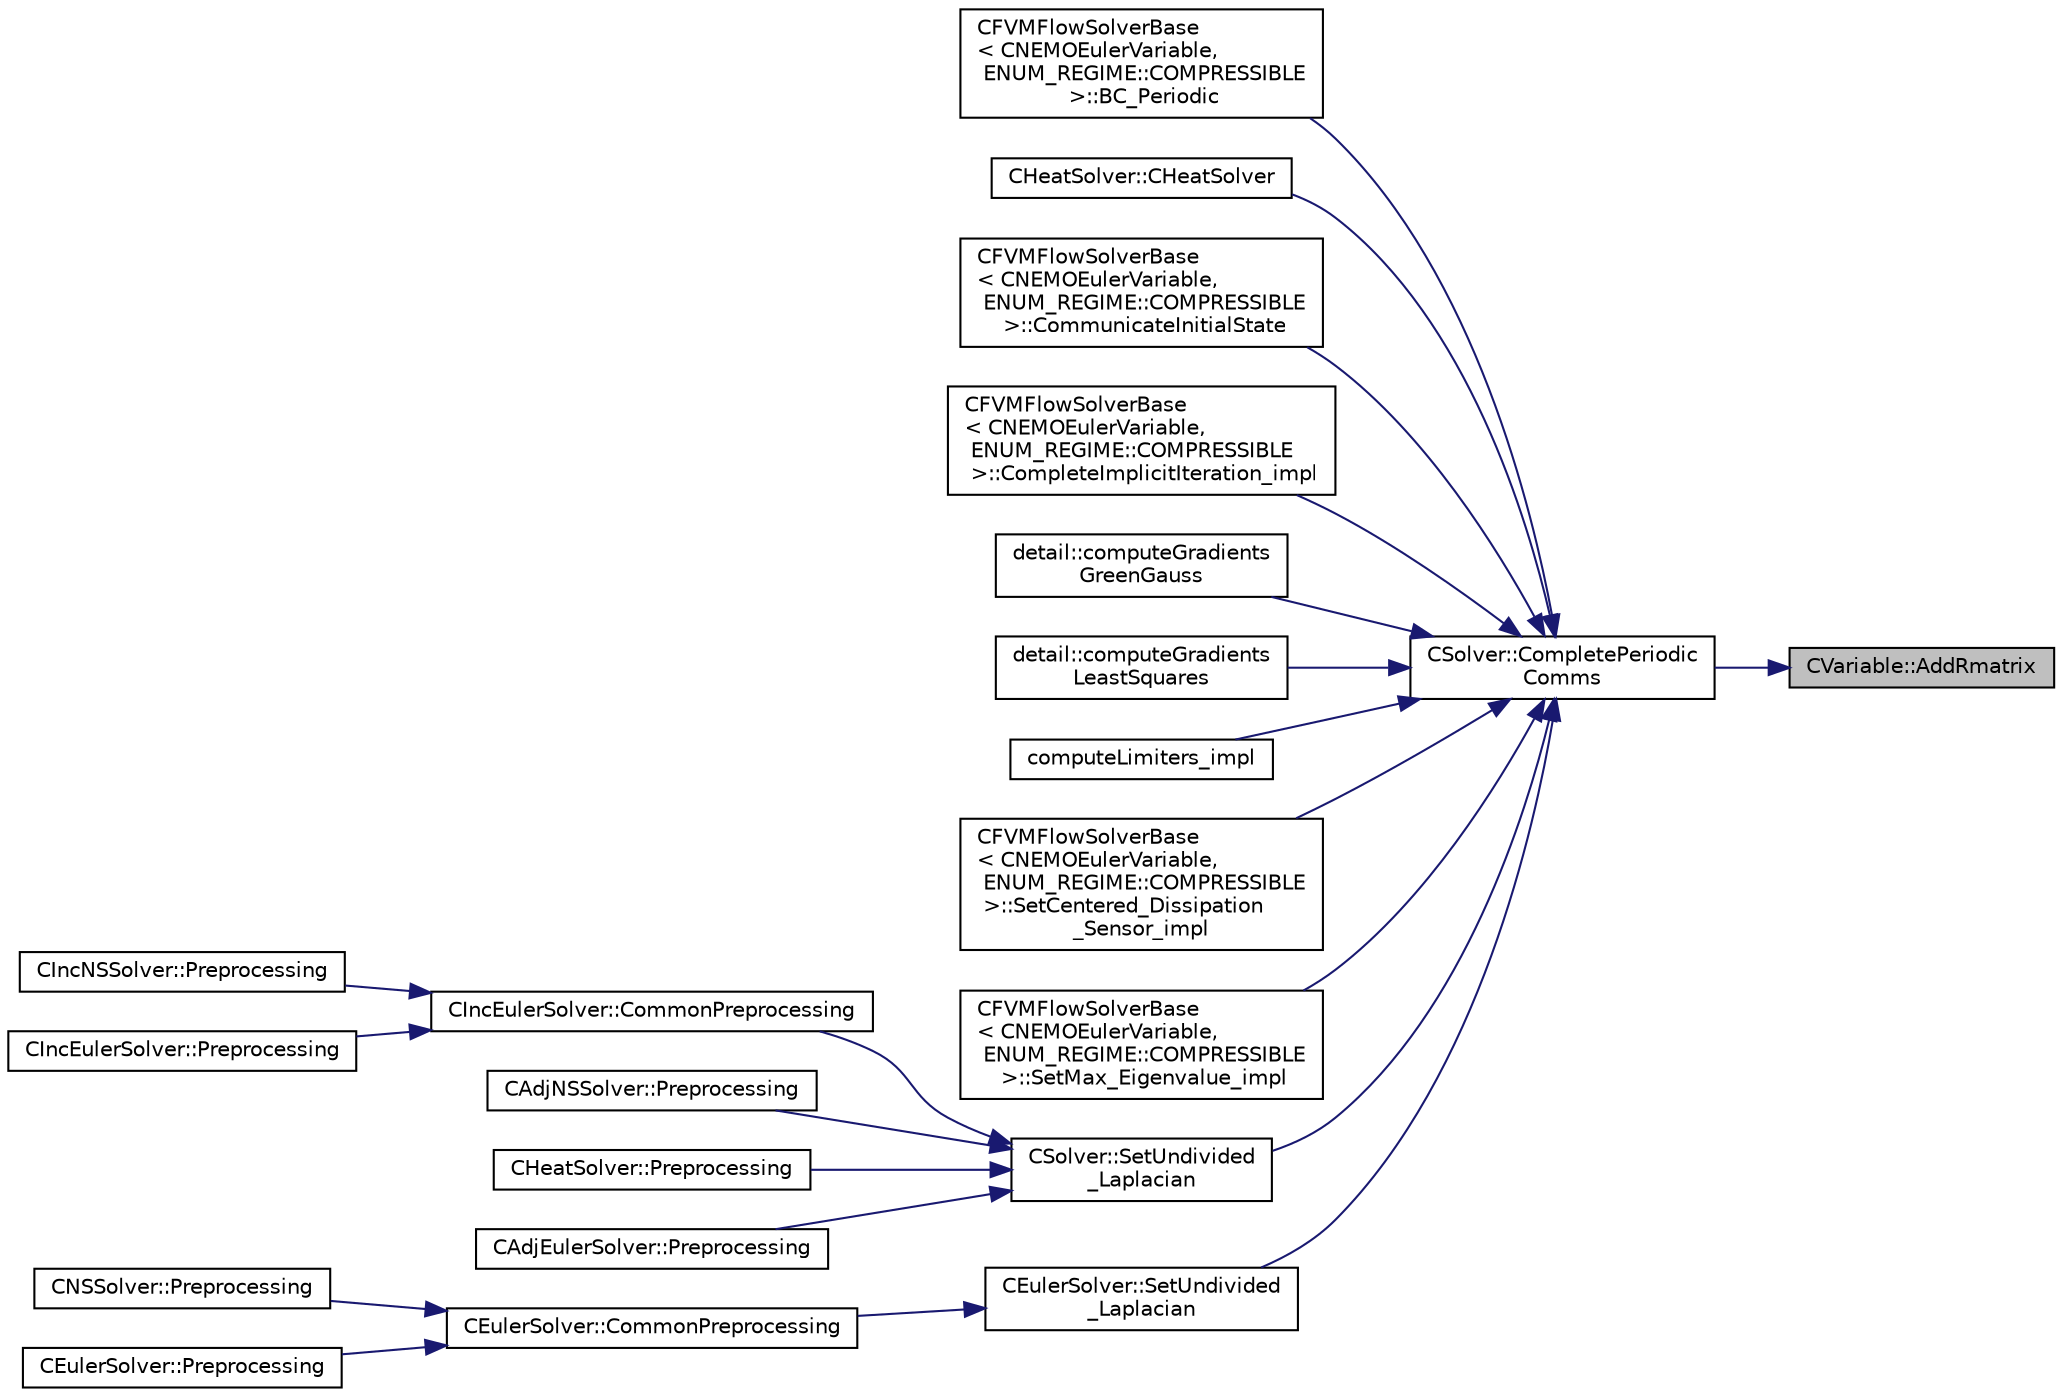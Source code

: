 digraph "CVariable::AddRmatrix"
{
 // LATEX_PDF_SIZE
  edge [fontname="Helvetica",fontsize="10",labelfontname="Helvetica",labelfontsize="10"];
  node [fontname="Helvetica",fontsize="10",shape=record];
  rankdir="RL";
  Node1 [label="CVariable::AddRmatrix",height=0.2,width=0.4,color="black", fillcolor="grey75", style="filled", fontcolor="black",tooltip="Add value to the Rmatrix for least squares gradient calculations."];
  Node1 -> Node2 [dir="back",color="midnightblue",fontsize="10",style="solid",fontname="Helvetica"];
  Node2 [label="CSolver::CompletePeriodic\lComms",height=0.2,width=0.4,color="black", fillcolor="white", style="filled",URL="$classCSolver.html#a6b9c3e0290bce84f14ad3fde8ffa8658",tooltip="Routine to complete the set of non-blocking periodic communications launched by InitiatePeriodicComms..."];
  Node2 -> Node3 [dir="back",color="midnightblue",fontsize="10",style="solid",fontname="Helvetica"];
  Node3 [label="CFVMFlowSolverBase\l\< CNEMOEulerVariable,\l ENUM_REGIME::COMPRESSIBLE\l \>::BC_Periodic",height=0.2,width=0.4,color="black", fillcolor="white", style="filled",URL="$classCFVMFlowSolverBase.html#a24ebe4d462bbef07ec992c8c4d3e3aa3",tooltip="Impose a periodic boundary condition by summing contributions from the complete control volume."];
  Node2 -> Node4 [dir="back",color="midnightblue",fontsize="10",style="solid",fontname="Helvetica"];
  Node4 [label="CHeatSolver::CHeatSolver",height=0.2,width=0.4,color="black", fillcolor="white", style="filled",URL="$classCHeatSolver.html#a89c9ece2b98a950e53f4ee9482968186",tooltip="Constructor of the class."];
  Node2 -> Node5 [dir="back",color="midnightblue",fontsize="10",style="solid",fontname="Helvetica"];
  Node5 [label="CFVMFlowSolverBase\l\< CNEMOEulerVariable,\l ENUM_REGIME::COMPRESSIBLE\l \>::CommunicateInitialState",height=0.2,width=0.4,color="black", fillcolor="white", style="filled",URL="$classCFVMFlowSolverBase.html#ae06b2ffc1a1010f31dcfea2c24dbf46a",tooltip="Communicate the initial solver state."];
  Node2 -> Node6 [dir="back",color="midnightblue",fontsize="10",style="solid",fontname="Helvetica"];
  Node6 [label="CFVMFlowSolverBase\l\< CNEMOEulerVariable,\l ENUM_REGIME::COMPRESSIBLE\l \>::CompleteImplicitIteration_impl",height=0.2,width=0.4,color="black", fillcolor="white", style="filled",URL="$classCFVMFlowSolverBase.html#a3eb0fbabf1ce42ccc0fe626473800e09",tooltip="Generic implementation to complete an implicit iteration, i.e. update the solution."];
  Node2 -> Node7 [dir="back",color="midnightblue",fontsize="10",style="solid",fontname="Helvetica"];
  Node7 [label="detail::computeGradients\lGreenGauss",height=0.2,width=0.4,color="black", fillcolor="white", style="filled",URL="$group__FvmAlgos.html#ga031dfb21c1777c986ae93d716ec4568b",tooltip="Compute the gradient of a field using the Green-Gauss theorem."];
  Node2 -> Node8 [dir="back",color="midnightblue",fontsize="10",style="solid",fontname="Helvetica"];
  Node8 [label="detail::computeGradients\lLeastSquares",height=0.2,width=0.4,color="black", fillcolor="white", style="filled",URL="$group__FvmAlgos.html#ga186a32bf8b211a50432fe55a6a608c21",tooltip="Compute the gradient of a field using inverse-distance-weighted or unweighted Least-Squares approxima..."];
  Node2 -> Node9 [dir="back",color="midnightblue",fontsize="10",style="solid",fontname="Helvetica"];
  Node9 [label="computeLimiters_impl",height=0.2,width=0.4,color="black", fillcolor="white", style="filled",URL="$group__FvmAlgos.html#ga4639562695f9dc19f098e6d00fcacde1",tooltip="Generic limiter computation for methods based on one limiter value per point (as opposed to one per e..."];
  Node2 -> Node10 [dir="back",color="midnightblue",fontsize="10",style="solid",fontname="Helvetica"];
  Node10 [label="CFVMFlowSolverBase\l\< CNEMOEulerVariable,\l ENUM_REGIME::COMPRESSIBLE\l \>::SetCentered_Dissipation\l_Sensor_impl",height=0.2,width=0.4,color="black", fillcolor="white", style="filled",URL="$classCFVMFlowSolverBase.html#afb9ed896e3882658d23042a5ee15c9d2",tooltip="Compute the dissipation sensor for centered schemes."];
  Node2 -> Node11 [dir="back",color="midnightblue",fontsize="10",style="solid",fontname="Helvetica"];
  Node11 [label="CFVMFlowSolverBase\l\< CNEMOEulerVariable,\l ENUM_REGIME::COMPRESSIBLE\l \>::SetMax_Eigenvalue_impl",height=0.2,width=0.4,color="black", fillcolor="white", style="filled",URL="$classCFVMFlowSolverBase.html#adc3a96a8ca25902058864c18b533192d",tooltip="Compute the max eigenvalue, gemeric implementation."];
  Node2 -> Node12 [dir="back",color="midnightblue",fontsize="10",style="solid",fontname="Helvetica"];
  Node12 [label="CSolver::SetUndivided\l_Laplacian",height=0.2,width=0.4,color="black", fillcolor="white", style="filled",URL="$classCSolver.html#ae9fa6bf0e3ef0dff07dd85e0a87eef4d",tooltip="Compute the undivided laplacian for the solution variables."];
  Node12 -> Node13 [dir="back",color="midnightblue",fontsize="10",style="solid",fontname="Helvetica"];
  Node13 [label="CIncEulerSolver::CommonPreprocessing",height=0.2,width=0.4,color="black", fillcolor="white", style="filled",URL="$classCIncEulerSolver.html#ac50d02e914c4337e73d2c4878b12c59d",tooltip="Preprocessing actions common to the Euler and NS solvers."];
  Node13 -> Node14 [dir="back",color="midnightblue",fontsize="10",style="solid",fontname="Helvetica"];
  Node14 [label="CIncNSSolver::Preprocessing",height=0.2,width=0.4,color="black", fillcolor="white", style="filled",URL="$classCIncNSSolver.html#aaaff5cfe93aa72a689248c80b2ea9149",tooltip="Restart residual and compute gradients."];
  Node13 -> Node15 [dir="back",color="midnightblue",fontsize="10",style="solid",fontname="Helvetica"];
  Node15 [label="CIncEulerSolver::Preprocessing",height=0.2,width=0.4,color="black", fillcolor="white", style="filled",URL="$classCIncEulerSolver.html#aac33066eba6bdbe02693afb992e307d8",tooltip="Compute primitive variables and their gradients."];
  Node12 -> Node16 [dir="back",color="midnightblue",fontsize="10",style="solid",fontname="Helvetica"];
  Node16 [label="CAdjNSSolver::Preprocessing",height=0.2,width=0.4,color="black", fillcolor="white", style="filled",URL="$classCAdjNSSolver.html#a0669f6fb8ef7cd7800d151d4aff7d3f6",tooltip="Restart residual and compute gradients."];
  Node12 -> Node17 [dir="back",color="midnightblue",fontsize="10",style="solid",fontname="Helvetica"];
  Node17 [label="CHeatSolver::Preprocessing",height=0.2,width=0.4,color="black", fillcolor="white", style="filled",URL="$classCHeatSolver.html#a851f311d6da4056e4cb2ce3f26c95df0",tooltip="Restart residual and compute gradients."];
  Node12 -> Node18 [dir="back",color="midnightblue",fontsize="10",style="solid",fontname="Helvetica"];
  Node18 [label="CAdjEulerSolver::Preprocessing",height=0.2,width=0.4,color="black", fillcolor="white", style="filled",URL="$classCAdjEulerSolver.html#a64baf8c7af6006bdc4ad0919f7c2507a",tooltip="Initialize the residual vectors."];
  Node2 -> Node19 [dir="back",color="midnightblue",fontsize="10",style="solid",fontname="Helvetica"];
  Node19 [label="CEulerSolver::SetUndivided\l_Laplacian",height=0.2,width=0.4,color="black", fillcolor="white", style="filled",URL="$classCEulerSolver.html#a82314e58faf4d98a5f3733f43d64de92",tooltip="Compute the undivided laplacian for the solution."];
  Node19 -> Node20 [dir="back",color="midnightblue",fontsize="10",style="solid",fontname="Helvetica"];
  Node20 [label="CEulerSolver::CommonPreprocessing",height=0.2,width=0.4,color="black", fillcolor="white", style="filled",URL="$classCEulerSolver.html#a0d6f93feba8d6aad18edf3594213042b",tooltip="Preprocessing actions common to the Euler and NS solvers."];
  Node20 -> Node21 [dir="back",color="midnightblue",fontsize="10",style="solid",fontname="Helvetica"];
  Node21 [label="CNSSolver::Preprocessing",height=0.2,width=0.4,color="black", fillcolor="white", style="filled",URL="$classCNSSolver.html#af83e7cb773797239cdc98fc4d202d32f",tooltip="Restart residual and compute gradients."];
  Node20 -> Node22 [dir="back",color="midnightblue",fontsize="10",style="solid",fontname="Helvetica"];
  Node22 [label="CEulerSolver::Preprocessing",height=0.2,width=0.4,color="black", fillcolor="white", style="filled",URL="$classCEulerSolver.html#ab08b6aa95648e7ab973f9f247fe54b31",tooltip="Compute primitive variables and their gradients."];
}
